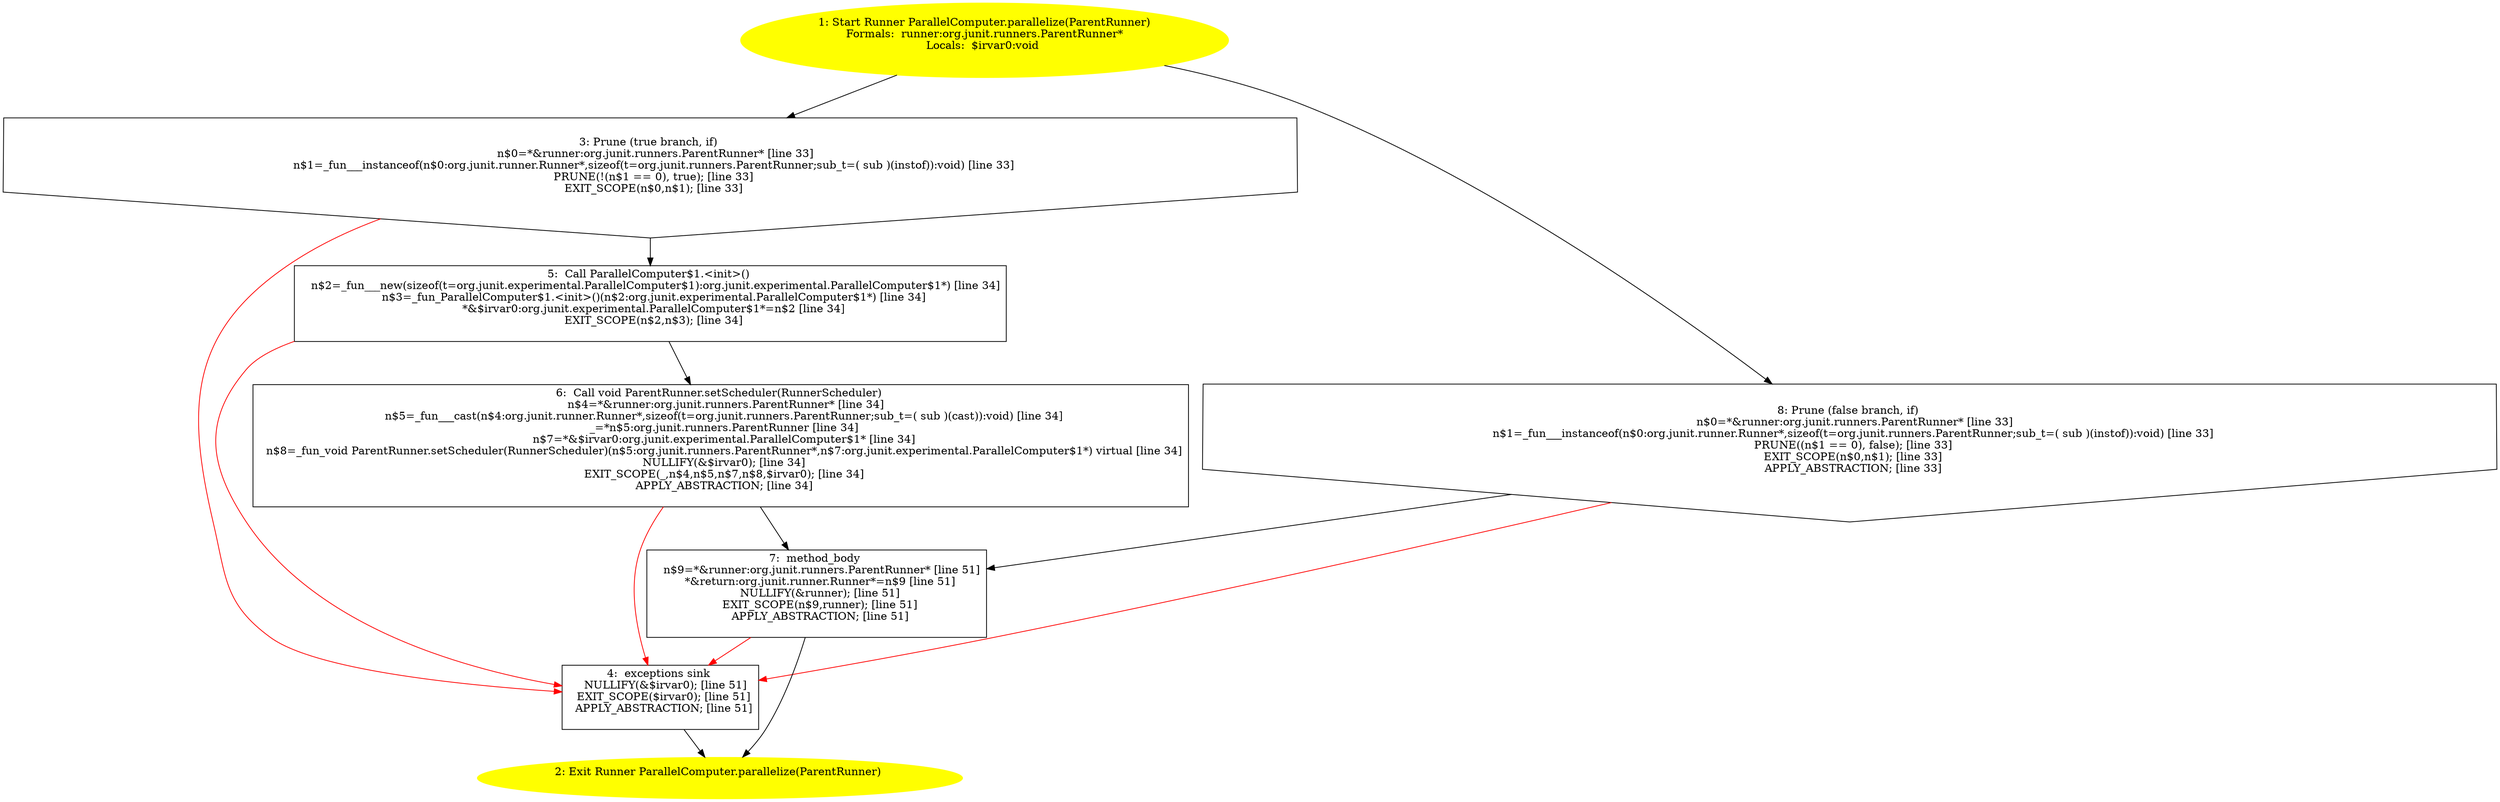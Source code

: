 /* @generated */
digraph cfg {
"org.junit.experimental.ParallelComputer.parallelize(org.junit.runners.ParentRunner):org.junit.runner.5c5d99da9553b0b6c73dfe0a24608502_1" [label="1: Start Runner ParallelComputer.parallelize(ParentRunner)\nFormals:  runner:org.junit.runners.ParentRunner*\nLocals:  $irvar0:void \n  " color=yellow style=filled]
	

	 "org.junit.experimental.ParallelComputer.parallelize(org.junit.runners.ParentRunner):org.junit.runner.5c5d99da9553b0b6c73dfe0a24608502_1" -> "org.junit.experimental.ParallelComputer.parallelize(org.junit.runners.ParentRunner):org.junit.runner.5c5d99da9553b0b6c73dfe0a24608502_3" ;
	 "org.junit.experimental.ParallelComputer.parallelize(org.junit.runners.ParentRunner):org.junit.runner.5c5d99da9553b0b6c73dfe0a24608502_1" -> "org.junit.experimental.ParallelComputer.parallelize(org.junit.runners.ParentRunner):org.junit.runner.5c5d99da9553b0b6c73dfe0a24608502_8" ;
"org.junit.experimental.ParallelComputer.parallelize(org.junit.runners.ParentRunner):org.junit.runner.5c5d99da9553b0b6c73dfe0a24608502_2" [label="2: Exit Runner ParallelComputer.parallelize(ParentRunner) \n  " color=yellow style=filled]
	

"org.junit.experimental.ParallelComputer.parallelize(org.junit.runners.ParentRunner):org.junit.runner.5c5d99da9553b0b6c73dfe0a24608502_3" [label="3: Prune (true branch, if) \n   n$0=*&runner:org.junit.runners.ParentRunner* [line 33]\n  n$1=_fun___instanceof(n$0:org.junit.runner.Runner*,sizeof(t=org.junit.runners.ParentRunner;sub_t=( sub )(instof)):void) [line 33]\n  PRUNE(!(n$1 == 0), true); [line 33]\n  EXIT_SCOPE(n$0,n$1); [line 33]\n " shape="invhouse"]
	

	 "org.junit.experimental.ParallelComputer.parallelize(org.junit.runners.ParentRunner):org.junit.runner.5c5d99da9553b0b6c73dfe0a24608502_3" -> "org.junit.experimental.ParallelComputer.parallelize(org.junit.runners.ParentRunner):org.junit.runner.5c5d99da9553b0b6c73dfe0a24608502_5" ;
	 "org.junit.experimental.ParallelComputer.parallelize(org.junit.runners.ParentRunner):org.junit.runner.5c5d99da9553b0b6c73dfe0a24608502_3" -> "org.junit.experimental.ParallelComputer.parallelize(org.junit.runners.ParentRunner):org.junit.runner.5c5d99da9553b0b6c73dfe0a24608502_4" [color="red" ];
"org.junit.experimental.ParallelComputer.parallelize(org.junit.runners.ParentRunner):org.junit.runner.5c5d99da9553b0b6c73dfe0a24608502_4" [label="4:  exceptions sink \n   NULLIFY(&$irvar0); [line 51]\n  EXIT_SCOPE($irvar0); [line 51]\n  APPLY_ABSTRACTION; [line 51]\n " shape="box"]
	

	 "org.junit.experimental.ParallelComputer.parallelize(org.junit.runners.ParentRunner):org.junit.runner.5c5d99da9553b0b6c73dfe0a24608502_4" -> "org.junit.experimental.ParallelComputer.parallelize(org.junit.runners.ParentRunner):org.junit.runner.5c5d99da9553b0b6c73dfe0a24608502_2" ;
"org.junit.experimental.ParallelComputer.parallelize(org.junit.runners.ParentRunner):org.junit.runner.5c5d99da9553b0b6c73dfe0a24608502_5" [label="5:  Call ParallelComputer$1.<init>() \n   n$2=_fun___new(sizeof(t=org.junit.experimental.ParallelComputer$1):org.junit.experimental.ParallelComputer$1*) [line 34]\n  n$3=_fun_ParallelComputer$1.<init>()(n$2:org.junit.experimental.ParallelComputer$1*) [line 34]\n  *&$irvar0:org.junit.experimental.ParallelComputer$1*=n$2 [line 34]\n  EXIT_SCOPE(n$2,n$3); [line 34]\n " shape="box"]
	

	 "org.junit.experimental.ParallelComputer.parallelize(org.junit.runners.ParentRunner):org.junit.runner.5c5d99da9553b0b6c73dfe0a24608502_5" -> "org.junit.experimental.ParallelComputer.parallelize(org.junit.runners.ParentRunner):org.junit.runner.5c5d99da9553b0b6c73dfe0a24608502_6" ;
	 "org.junit.experimental.ParallelComputer.parallelize(org.junit.runners.ParentRunner):org.junit.runner.5c5d99da9553b0b6c73dfe0a24608502_5" -> "org.junit.experimental.ParallelComputer.parallelize(org.junit.runners.ParentRunner):org.junit.runner.5c5d99da9553b0b6c73dfe0a24608502_4" [color="red" ];
"org.junit.experimental.ParallelComputer.parallelize(org.junit.runners.ParentRunner):org.junit.runner.5c5d99da9553b0b6c73dfe0a24608502_6" [label="6:  Call void ParentRunner.setScheduler(RunnerScheduler) \n   n$4=*&runner:org.junit.runners.ParentRunner* [line 34]\n  n$5=_fun___cast(n$4:org.junit.runner.Runner*,sizeof(t=org.junit.runners.ParentRunner;sub_t=( sub )(cast)):void) [line 34]\n  _=*n$5:org.junit.runners.ParentRunner [line 34]\n  n$7=*&$irvar0:org.junit.experimental.ParallelComputer$1* [line 34]\n  n$8=_fun_void ParentRunner.setScheduler(RunnerScheduler)(n$5:org.junit.runners.ParentRunner*,n$7:org.junit.experimental.ParallelComputer$1*) virtual [line 34]\n  NULLIFY(&$irvar0); [line 34]\n  EXIT_SCOPE(_,n$4,n$5,n$7,n$8,$irvar0); [line 34]\n  APPLY_ABSTRACTION; [line 34]\n " shape="box"]
	

	 "org.junit.experimental.ParallelComputer.parallelize(org.junit.runners.ParentRunner):org.junit.runner.5c5d99da9553b0b6c73dfe0a24608502_6" -> "org.junit.experimental.ParallelComputer.parallelize(org.junit.runners.ParentRunner):org.junit.runner.5c5d99da9553b0b6c73dfe0a24608502_7" ;
	 "org.junit.experimental.ParallelComputer.parallelize(org.junit.runners.ParentRunner):org.junit.runner.5c5d99da9553b0b6c73dfe0a24608502_6" -> "org.junit.experimental.ParallelComputer.parallelize(org.junit.runners.ParentRunner):org.junit.runner.5c5d99da9553b0b6c73dfe0a24608502_4" [color="red" ];
"org.junit.experimental.ParallelComputer.parallelize(org.junit.runners.ParentRunner):org.junit.runner.5c5d99da9553b0b6c73dfe0a24608502_7" [label="7:  method_body \n   n$9=*&runner:org.junit.runners.ParentRunner* [line 51]\n  *&return:org.junit.runner.Runner*=n$9 [line 51]\n  NULLIFY(&runner); [line 51]\n  EXIT_SCOPE(n$9,runner); [line 51]\n  APPLY_ABSTRACTION; [line 51]\n " shape="box"]
	

	 "org.junit.experimental.ParallelComputer.parallelize(org.junit.runners.ParentRunner):org.junit.runner.5c5d99da9553b0b6c73dfe0a24608502_7" -> "org.junit.experimental.ParallelComputer.parallelize(org.junit.runners.ParentRunner):org.junit.runner.5c5d99da9553b0b6c73dfe0a24608502_2" ;
	 "org.junit.experimental.ParallelComputer.parallelize(org.junit.runners.ParentRunner):org.junit.runner.5c5d99da9553b0b6c73dfe0a24608502_7" -> "org.junit.experimental.ParallelComputer.parallelize(org.junit.runners.ParentRunner):org.junit.runner.5c5d99da9553b0b6c73dfe0a24608502_4" [color="red" ];
"org.junit.experimental.ParallelComputer.parallelize(org.junit.runners.ParentRunner):org.junit.runner.5c5d99da9553b0b6c73dfe0a24608502_8" [label="8: Prune (false branch, if) \n   n$0=*&runner:org.junit.runners.ParentRunner* [line 33]\n  n$1=_fun___instanceof(n$0:org.junit.runner.Runner*,sizeof(t=org.junit.runners.ParentRunner;sub_t=( sub )(instof)):void) [line 33]\n  PRUNE((n$1 == 0), false); [line 33]\n  EXIT_SCOPE(n$0,n$1); [line 33]\n  APPLY_ABSTRACTION; [line 33]\n " shape="invhouse"]
	

	 "org.junit.experimental.ParallelComputer.parallelize(org.junit.runners.ParentRunner):org.junit.runner.5c5d99da9553b0b6c73dfe0a24608502_8" -> "org.junit.experimental.ParallelComputer.parallelize(org.junit.runners.ParentRunner):org.junit.runner.5c5d99da9553b0b6c73dfe0a24608502_7" ;
	 "org.junit.experimental.ParallelComputer.parallelize(org.junit.runners.ParentRunner):org.junit.runner.5c5d99da9553b0b6c73dfe0a24608502_8" -> "org.junit.experimental.ParallelComputer.parallelize(org.junit.runners.ParentRunner):org.junit.runner.5c5d99da9553b0b6c73dfe0a24608502_4" [color="red" ];
}
